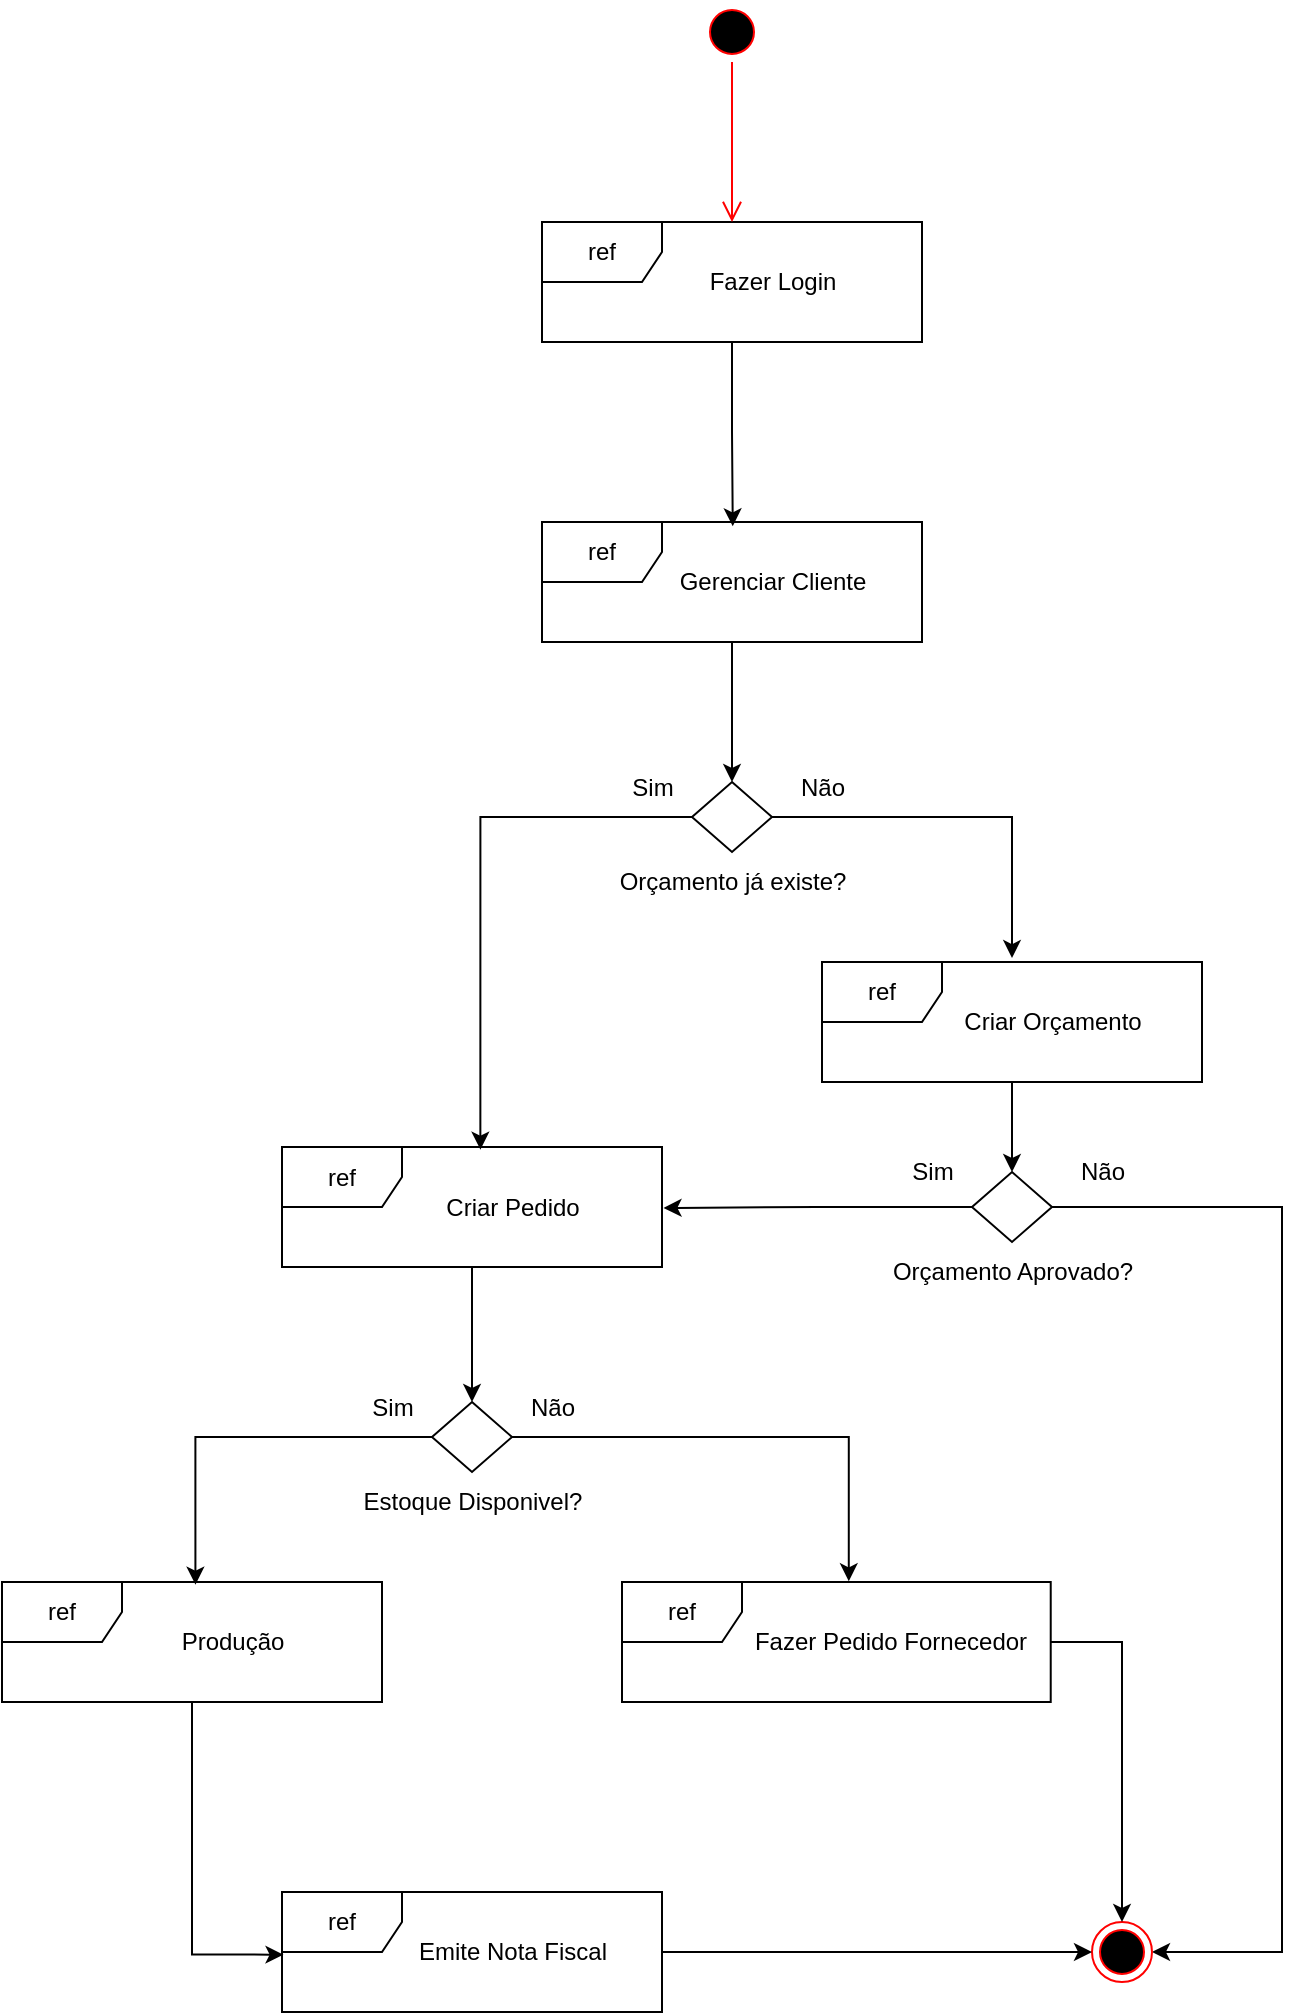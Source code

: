 <mxfile version="27.1.6">
  <diagram name="Página-1" id="E9lUTQPC4kEjGRwL9Bh4">
    <mxGraphModel dx="2037" dy="1110" grid="1" gridSize="10" guides="1" tooltips="1" connect="1" arrows="1" fold="1" page="1" pageScale="1" pageWidth="827" pageHeight="1169" math="0" shadow="0">
      <root>
        <mxCell id="0" />
        <mxCell id="1" parent="0" />
        <mxCell id="A2sc559kAfItNz1YLXQd-3" value="" style="group" vertex="1" connectable="0" parent="1">
          <mxGeometry x="340" y="140" width="190" height="60" as="geometry" />
        </mxCell>
        <mxCell id="A2sc559kAfItNz1YLXQd-1" value="ref" style="shape=umlFrame;whiteSpace=wrap;html=1;pointerEvents=0;" vertex="1" parent="A2sc559kAfItNz1YLXQd-3">
          <mxGeometry width="190" height="60" as="geometry" />
        </mxCell>
        <mxCell id="A2sc559kAfItNz1YLXQd-2" value="Fazer Login" style="text;html=1;align=center;verticalAlign=middle;resizable=0;points=[];autosize=1;strokeColor=none;fillColor=none;" vertex="1" parent="A2sc559kAfItNz1YLXQd-3">
          <mxGeometry x="70" y="15" width="90" height="30" as="geometry" />
        </mxCell>
        <mxCell id="A2sc559kAfItNz1YLXQd-4" value="" style="group" vertex="1" connectable="0" parent="1">
          <mxGeometry x="340" y="290" width="190" height="60" as="geometry" />
        </mxCell>
        <mxCell id="A2sc559kAfItNz1YLXQd-5" value="ref" style="shape=umlFrame;whiteSpace=wrap;html=1;pointerEvents=0;" vertex="1" parent="A2sc559kAfItNz1YLXQd-4">
          <mxGeometry width="190" height="60" as="geometry" />
        </mxCell>
        <mxCell id="A2sc559kAfItNz1YLXQd-6" value="Gerenciar Cliente" style="text;html=1;align=center;verticalAlign=middle;resizable=0;points=[];autosize=1;strokeColor=none;fillColor=none;" vertex="1" parent="A2sc559kAfItNz1YLXQd-4">
          <mxGeometry x="55" y="15" width="120" height="30" as="geometry" />
        </mxCell>
        <mxCell id="A2sc559kAfItNz1YLXQd-7" value="" style="ellipse;html=1;shape=startState;fillColor=#000000;strokeColor=#ff0000;" vertex="1" parent="1">
          <mxGeometry x="420" y="30" width="30" height="30" as="geometry" />
        </mxCell>
        <mxCell id="A2sc559kAfItNz1YLXQd-8" value="" style="edgeStyle=orthogonalEdgeStyle;html=1;verticalAlign=bottom;endArrow=open;endSize=8;strokeColor=#ff0000;rounded=0;entryX=0.5;entryY=0;entryDx=0;entryDy=0;entryPerimeter=0;" edge="1" source="A2sc559kAfItNz1YLXQd-7" parent="1" target="A2sc559kAfItNz1YLXQd-1">
          <mxGeometry relative="1" as="geometry">
            <mxPoint x="450" y="120" as="targetPoint" />
          </mxGeometry>
        </mxCell>
        <mxCell id="A2sc559kAfItNz1YLXQd-10" value="" style="group" vertex="1" connectable="0" parent="1">
          <mxGeometry x="480" y="510" width="190" height="60" as="geometry" />
        </mxCell>
        <mxCell id="A2sc559kAfItNz1YLXQd-11" value="ref" style="shape=umlFrame;whiteSpace=wrap;html=1;pointerEvents=0;" vertex="1" parent="A2sc559kAfItNz1YLXQd-10">
          <mxGeometry width="190" height="60" as="geometry" />
        </mxCell>
        <mxCell id="A2sc559kAfItNz1YLXQd-12" value="Criar Orçamento" style="text;html=1;align=center;verticalAlign=middle;resizable=0;points=[];autosize=1;strokeColor=none;fillColor=none;" vertex="1" parent="A2sc559kAfItNz1YLXQd-10">
          <mxGeometry x="60" y="15" width="110" height="30" as="geometry" />
        </mxCell>
        <mxCell id="A2sc559kAfItNz1YLXQd-14" style="edgeStyle=orthogonalEdgeStyle;rounded=0;orthogonalLoop=1;jettySize=auto;html=1;entryX=0.502;entryY=0.036;entryDx=0;entryDy=0;entryPerimeter=0;" edge="1" parent="1" source="A2sc559kAfItNz1YLXQd-1" target="A2sc559kAfItNz1YLXQd-5">
          <mxGeometry relative="1" as="geometry" />
        </mxCell>
        <mxCell id="A2sc559kAfItNz1YLXQd-15" value="" style="rhombus;whiteSpace=wrap;html=1;" vertex="1" parent="1">
          <mxGeometry x="415" y="420" width="40" height="35" as="geometry" />
        </mxCell>
        <mxCell id="A2sc559kAfItNz1YLXQd-16" value="" style="edgeStyle=orthogonalEdgeStyle;rounded=0;orthogonalLoop=1;jettySize=auto;html=1;" edge="1" parent="1" source="A2sc559kAfItNz1YLXQd-5" target="A2sc559kAfItNz1YLXQd-15">
          <mxGeometry relative="1" as="geometry" />
        </mxCell>
        <mxCell id="A2sc559kAfItNz1YLXQd-17" style="edgeStyle=orthogonalEdgeStyle;rounded=0;orthogonalLoop=1;jettySize=auto;html=1;entryX=0.5;entryY=-0.033;entryDx=0;entryDy=0;entryPerimeter=0;" edge="1" parent="1" source="A2sc559kAfItNz1YLXQd-15" target="A2sc559kAfItNz1YLXQd-11">
          <mxGeometry relative="1" as="geometry" />
        </mxCell>
        <mxCell id="A2sc559kAfItNz1YLXQd-18" value="Não" style="text;html=1;align=center;verticalAlign=middle;resizable=0;points=[];autosize=1;strokeColor=none;fillColor=none;" vertex="1" parent="1">
          <mxGeometry x="455" y="408" width="50" height="30" as="geometry" />
        </mxCell>
        <mxCell id="A2sc559kAfItNz1YLXQd-19" value="" style="group" vertex="1" connectable="0" parent="1">
          <mxGeometry x="210" y="602.5" width="190" height="60" as="geometry" />
        </mxCell>
        <mxCell id="A2sc559kAfItNz1YLXQd-20" value="ref" style="shape=umlFrame;whiteSpace=wrap;html=1;pointerEvents=0;" vertex="1" parent="A2sc559kAfItNz1YLXQd-19">
          <mxGeometry width="190" height="60" as="geometry" />
        </mxCell>
        <mxCell id="A2sc559kAfItNz1YLXQd-21" value="Criar Pedido" style="text;html=1;align=center;verticalAlign=middle;resizable=0;points=[];autosize=1;strokeColor=none;fillColor=none;" vertex="1" parent="A2sc559kAfItNz1YLXQd-19">
          <mxGeometry x="70" y="15" width="90" height="30" as="geometry" />
        </mxCell>
        <mxCell id="A2sc559kAfItNz1YLXQd-22" style="edgeStyle=orthogonalEdgeStyle;rounded=0;orthogonalLoop=1;jettySize=auto;html=1;entryX=0.522;entryY=0.022;entryDx=0;entryDy=0;entryPerimeter=0;" edge="1" parent="1" source="A2sc559kAfItNz1YLXQd-15" target="A2sc559kAfItNz1YLXQd-20">
          <mxGeometry relative="1" as="geometry" />
        </mxCell>
        <mxCell id="A2sc559kAfItNz1YLXQd-23" value="Orçamento já existe?" style="text;html=1;align=center;verticalAlign=middle;resizable=0;points=[];autosize=1;strokeColor=none;fillColor=none;" vertex="1" parent="1">
          <mxGeometry x="365" y="455" width="140" height="30" as="geometry" />
        </mxCell>
        <mxCell id="A2sc559kAfItNz1YLXQd-24" value="Sim" style="text;html=1;align=center;verticalAlign=middle;resizable=0;points=[];autosize=1;strokeColor=none;fillColor=none;" vertex="1" parent="1">
          <mxGeometry x="375" y="408" width="40" height="30" as="geometry" />
        </mxCell>
        <mxCell id="A2sc559kAfItNz1YLXQd-40" style="edgeStyle=orthogonalEdgeStyle;rounded=0;orthogonalLoop=1;jettySize=auto;html=1;" edge="1" parent="1" source="A2sc559kAfItNz1YLXQd-27" target="A2sc559kAfItNz1YLXQd-39">
          <mxGeometry relative="1" as="geometry">
            <Array as="points">
              <mxPoint x="710" y="633" />
              <mxPoint x="710" y="1005" />
            </Array>
          </mxGeometry>
        </mxCell>
        <mxCell id="A2sc559kAfItNz1YLXQd-27" value="" style="rhombus;whiteSpace=wrap;html=1;" vertex="1" parent="1">
          <mxGeometry x="555" y="615" width="40" height="35" as="geometry" />
        </mxCell>
        <mxCell id="A2sc559kAfItNz1YLXQd-28" value="" style="edgeStyle=orthogonalEdgeStyle;rounded=0;orthogonalLoop=1;jettySize=auto;html=1;" edge="1" parent="1" source="A2sc559kAfItNz1YLXQd-11" target="A2sc559kAfItNz1YLXQd-27">
          <mxGeometry relative="1" as="geometry" />
        </mxCell>
        <mxCell id="A2sc559kAfItNz1YLXQd-29" value="Orçamento Aprovado?" style="text;html=1;align=center;verticalAlign=middle;resizable=0;points=[];autosize=1;strokeColor=none;fillColor=none;" vertex="1" parent="1">
          <mxGeometry x="505" y="650" width="140" height="30" as="geometry" />
        </mxCell>
        <mxCell id="A2sc559kAfItNz1YLXQd-37" style="edgeStyle=orthogonalEdgeStyle;rounded=0;orthogonalLoop=1;jettySize=auto;html=1;entryX=1.004;entryY=0.508;entryDx=0;entryDy=0;entryPerimeter=0;" edge="1" parent="1" source="A2sc559kAfItNz1YLXQd-27" target="A2sc559kAfItNz1YLXQd-20">
          <mxGeometry relative="1" as="geometry" />
        </mxCell>
        <mxCell id="A2sc559kAfItNz1YLXQd-38" value="Sim" style="text;html=1;align=center;verticalAlign=middle;resizable=0;points=[];autosize=1;strokeColor=none;fillColor=none;" vertex="1" parent="1">
          <mxGeometry x="515" y="600" width="40" height="30" as="geometry" />
        </mxCell>
        <mxCell id="A2sc559kAfItNz1YLXQd-39" value="" style="ellipse;html=1;shape=endState;fillColor=#000000;strokeColor=#ff0000;" vertex="1" parent="1">
          <mxGeometry x="615" y="990" width="30" height="30" as="geometry" />
        </mxCell>
        <mxCell id="A2sc559kAfItNz1YLXQd-41" value="Não" style="text;html=1;align=center;verticalAlign=middle;resizable=0;points=[];autosize=1;strokeColor=none;fillColor=none;" vertex="1" parent="1">
          <mxGeometry x="595" y="600" width="50" height="30" as="geometry" />
        </mxCell>
        <mxCell id="A2sc559kAfItNz1YLXQd-42" value="" style="rhombus;whiteSpace=wrap;html=1;" vertex="1" parent="1">
          <mxGeometry x="285" y="730" width="40" height="35" as="geometry" />
        </mxCell>
        <mxCell id="A2sc559kAfItNz1YLXQd-43" value="" style="edgeStyle=orthogonalEdgeStyle;rounded=0;orthogonalLoop=1;jettySize=auto;html=1;" edge="1" parent="1" source="A2sc559kAfItNz1YLXQd-20" target="A2sc559kAfItNz1YLXQd-42">
          <mxGeometry relative="1" as="geometry" />
        </mxCell>
        <mxCell id="A2sc559kAfItNz1YLXQd-44" value="Estoque Disponivel?" style="text;html=1;align=center;verticalAlign=middle;resizable=0;points=[];autosize=1;strokeColor=none;fillColor=none;" vertex="1" parent="1">
          <mxGeometry x="240" y="765" width="130" height="30" as="geometry" />
        </mxCell>
        <mxCell id="A2sc559kAfItNz1YLXQd-45" value="" style="group" vertex="1" connectable="0" parent="1">
          <mxGeometry x="380" y="820" width="220" height="60" as="geometry" />
        </mxCell>
        <mxCell id="A2sc559kAfItNz1YLXQd-46" value="ref" style="shape=umlFrame;whiteSpace=wrap;html=1;pointerEvents=0;" vertex="1" parent="A2sc559kAfItNz1YLXQd-45">
          <mxGeometry width="214.359" height="60" as="geometry" />
        </mxCell>
        <mxCell id="A2sc559kAfItNz1YLXQd-47" value="Fazer Pedido Fornecedor" style="text;html=1;align=center;verticalAlign=middle;resizable=0;points=[];autosize=1;strokeColor=none;fillColor=none;" vertex="1" parent="A2sc559kAfItNz1YLXQd-45">
          <mxGeometry x="54.357" y="15" width="160" height="30" as="geometry" />
        </mxCell>
        <mxCell id="A2sc559kAfItNz1YLXQd-49" style="edgeStyle=orthogonalEdgeStyle;rounded=0;orthogonalLoop=1;jettySize=auto;html=1;entryX=0.529;entryY=-0.006;entryDx=0;entryDy=0;entryPerimeter=0;" edge="1" parent="1" source="A2sc559kAfItNz1YLXQd-42" target="A2sc559kAfItNz1YLXQd-46">
          <mxGeometry relative="1" as="geometry" />
        </mxCell>
        <mxCell id="A2sc559kAfItNz1YLXQd-53" value="Não" style="text;html=1;align=center;verticalAlign=middle;resizable=0;points=[];autosize=1;strokeColor=none;fillColor=none;" vertex="1" parent="1">
          <mxGeometry x="320" y="718" width="50" height="30" as="geometry" />
        </mxCell>
        <mxCell id="A2sc559kAfItNz1YLXQd-55" style="edgeStyle=orthogonalEdgeStyle;rounded=0;orthogonalLoop=1;jettySize=auto;html=1;" edge="1" parent="1" source="A2sc559kAfItNz1YLXQd-46" target="A2sc559kAfItNz1YLXQd-39">
          <mxGeometry relative="1" as="geometry" />
        </mxCell>
        <mxCell id="A2sc559kAfItNz1YLXQd-56" value="" style="group" vertex="1" connectable="0" parent="1">
          <mxGeometry x="70" y="820" width="190" height="60" as="geometry" />
        </mxCell>
        <mxCell id="A2sc559kAfItNz1YLXQd-57" value="ref" style="shape=umlFrame;whiteSpace=wrap;html=1;pointerEvents=0;" vertex="1" parent="A2sc559kAfItNz1YLXQd-56">
          <mxGeometry width="190" height="60" as="geometry" />
        </mxCell>
        <mxCell id="A2sc559kAfItNz1YLXQd-58" value="Produção" style="text;html=1;align=center;verticalAlign=middle;resizable=0;points=[];autosize=1;strokeColor=none;fillColor=none;" vertex="1" parent="A2sc559kAfItNz1YLXQd-56">
          <mxGeometry x="80" y="15" width="70" height="30" as="geometry" />
        </mxCell>
        <mxCell id="A2sc559kAfItNz1YLXQd-62" style="edgeStyle=orthogonalEdgeStyle;rounded=0;orthogonalLoop=1;jettySize=auto;html=1;entryX=0.509;entryY=0.022;entryDx=0;entryDy=0;entryPerimeter=0;" edge="1" parent="1" source="A2sc559kAfItNz1YLXQd-42" target="A2sc559kAfItNz1YLXQd-57">
          <mxGeometry relative="1" as="geometry" />
        </mxCell>
        <mxCell id="A2sc559kAfItNz1YLXQd-63" value="Sim" style="text;html=1;align=center;verticalAlign=middle;resizable=0;points=[];autosize=1;strokeColor=none;fillColor=none;" vertex="1" parent="1">
          <mxGeometry x="245" y="718" width="40" height="30" as="geometry" />
        </mxCell>
        <mxCell id="A2sc559kAfItNz1YLXQd-64" value="" style="group" vertex="1" connectable="0" parent="1">
          <mxGeometry x="210" y="975" width="190" height="60" as="geometry" />
        </mxCell>
        <mxCell id="A2sc559kAfItNz1YLXQd-65" value="ref" style="shape=umlFrame;whiteSpace=wrap;html=1;pointerEvents=0;" vertex="1" parent="A2sc559kAfItNz1YLXQd-64">
          <mxGeometry width="190" height="60" as="geometry" />
        </mxCell>
        <mxCell id="A2sc559kAfItNz1YLXQd-66" value="Emite Nota Fiscal" style="text;html=1;align=center;verticalAlign=middle;resizable=0;points=[];autosize=1;strokeColor=none;fillColor=none;" vertex="1" parent="A2sc559kAfItNz1YLXQd-64">
          <mxGeometry x="55" y="15" width="120" height="30" as="geometry" />
        </mxCell>
        <mxCell id="A2sc559kAfItNz1YLXQd-67" style="edgeStyle=orthogonalEdgeStyle;rounded=0;orthogonalLoop=1;jettySize=auto;html=1;entryX=0.004;entryY=0.522;entryDx=0;entryDy=0;entryPerimeter=0;" edge="1" parent="1" source="A2sc559kAfItNz1YLXQd-57" target="A2sc559kAfItNz1YLXQd-65">
          <mxGeometry relative="1" as="geometry" />
        </mxCell>
        <mxCell id="A2sc559kAfItNz1YLXQd-68" style="edgeStyle=orthogonalEdgeStyle;rounded=0;orthogonalLoop=1;jettySize=auto;html=1;entryX=0;entryY=0.5;entryDx=0;entryDy=0;" edge="1" parent="1" source="A2sc559kAfItNz1YLXQd-65" target="A2sc559kAfItNz1YLXQd-39">
          <mxGeometry relative="1" as="geometry" />
        </mxCell>
      </root>
    </mxGraphModel>
  </diagram>
</mxfile>
